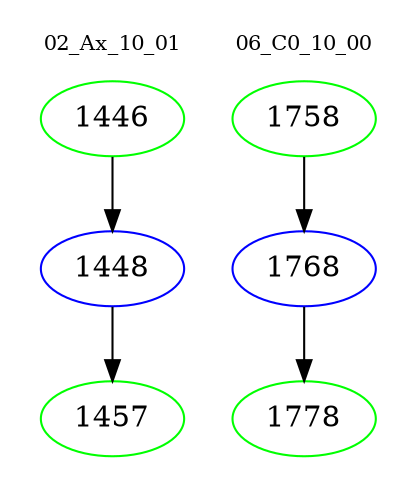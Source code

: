 digraph{
subgraph cluster_0 {
color = white
label = "02_Ax_10_01";
fontsize=10;
T0_1446 [label="1446", color="green"]
T0_1446 -> T0_1448 [color="black"]
T0_1448 [label="1448", color="blue"]
T0_1448 -> T0_1457 [color="black"]
T0_1457 [label="1457", color="green"]
}
subgraph cluster_1 {
color = white
label = "06_C0_10_00";
fontsize=10;
T1_1758 [label="1758", color="green"]
T1_1758 -> T1_1768 [color="black"]
T1_1768 [label="1768", color="blue"]
T1_1768 -> T1_1778 [color="black"]
T1_1778 [label="1778", color="green"]
}
}
